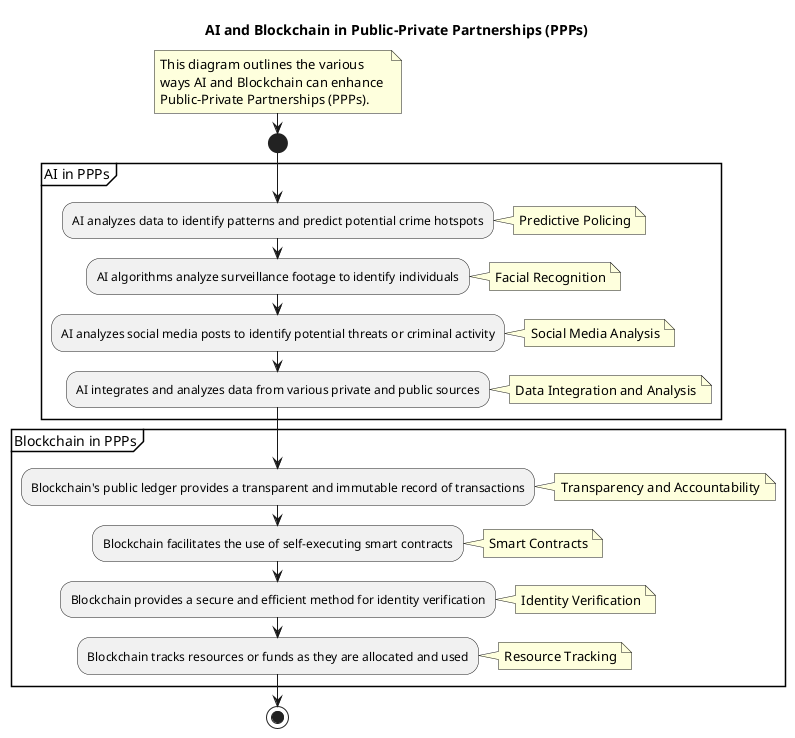 @startuml

title AI and Blockchain in Public-Private Partnerships (PPPs)

note right
This diagram outlines the various
ways AI and Blockchain can enhance 
Public-Private Partnerships (PPPs).
end note

start

partition "AI in PPPs" {

  :AI analyzes data to identify patterns and predict potential crime hotspots;
  note right: Predictive Policing

  :AI algorithms analyze surveillance footage to identify individuals;
  note right: Facial Recognition

  :AI analyzes social media posts to identify potential threats or criminal activity;
  note right: Social Media Analysis

  :AI integrates and analyzes data from various private and public sources;
  note right: Data Integration and Analysis

}

partition "Blockchain in PPPs" {

  :Blockchain's public ledger provides a transparent and immutable record of transactions;
  note right: Transparency and Accountability

  :Blockchain facilitates the use of self-executing smart contracts;
  note right: Smart Contracts

  :Blockchain provides a secure and efficient method for identity verification;
  note right: Identity Verification

  :Blockchain tracks resources or funds as they are allocated and used;
  note right: Resource Tracking

}

stop

@enduml
